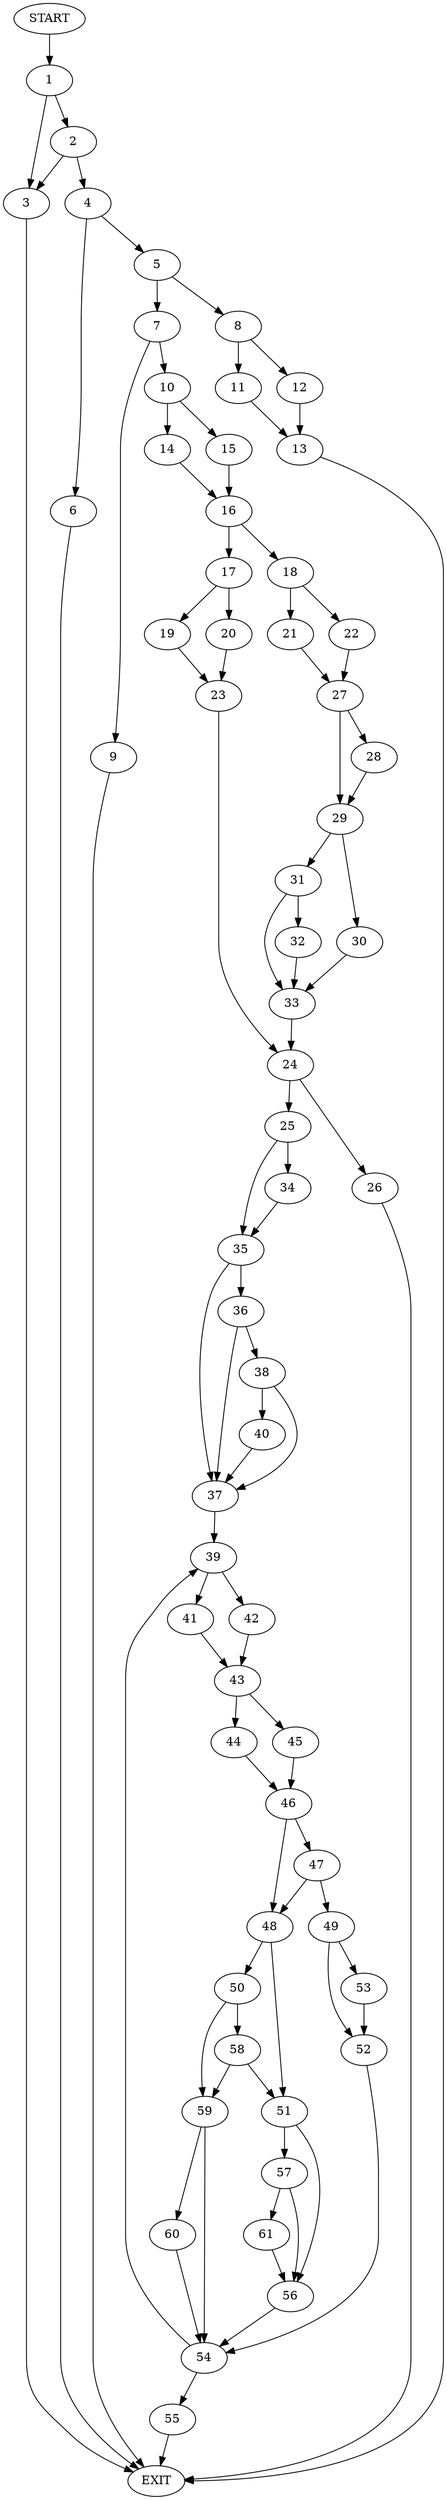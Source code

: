 digraph {
0 [label="START"]
62 [label="EXIT"]
0 -> 1
1 -> 2
1 -> 3
2 -> 4
2 -> 3
3 -> 62
4 -> 5
4 -> 6
5 -> 7
5 -> 8
6 -> 62
7 -> 9
7 -> 10
8 -> 11
8 -> 12
11 -> 13
12 -> 13
13 -> 62
9 -> 62
10 -> 14
10 -> 15
14 -> 16
15 -> 16
16 -> 17
16 -> 18
17 -> 19
17 -> 20
18 -> 21
18 -> 22
19 -> 23
20 -> 23
23 -> 24
24 -> 25
24 -> 26
22 -> 27
21 -> 27
27 -> 28
27 -> 29
28 -> 29
29 -> 30
29 -> 31
31 -> 32
31 -> 33
30 -> 33
33 -> 24
32 -> 33
25 -> 34
25 -> 35
26 -> 62
34 -> 35
35 -> 36
35 -> 37
36 -> 38
36 -> 37
37 -> 39
38 -> 40
38 -> 37
40 -> 37
39 -> 41
39 -> 42
42 -> 43
41 -> 43
43 -> 44
43 -> 45
45 -> 46
44 -> 46
46 -> 47
46 -> 48
47 -> 49
47 -> 48
48 -> 50
48 -> 51
49 -> 52
49 -> 53
53 -> 52
52 -> 54
54 -> 39
54 -> 55
51 -> 56
51 -> 57
50 -> 58
50 -> 59
58 -> 51
58 -> 59
59 -> 54
59 -> 60
56 -> 54
57 -> 61
57 -> 56
61 -> 56
60 -> 54
55 -> 62
}
